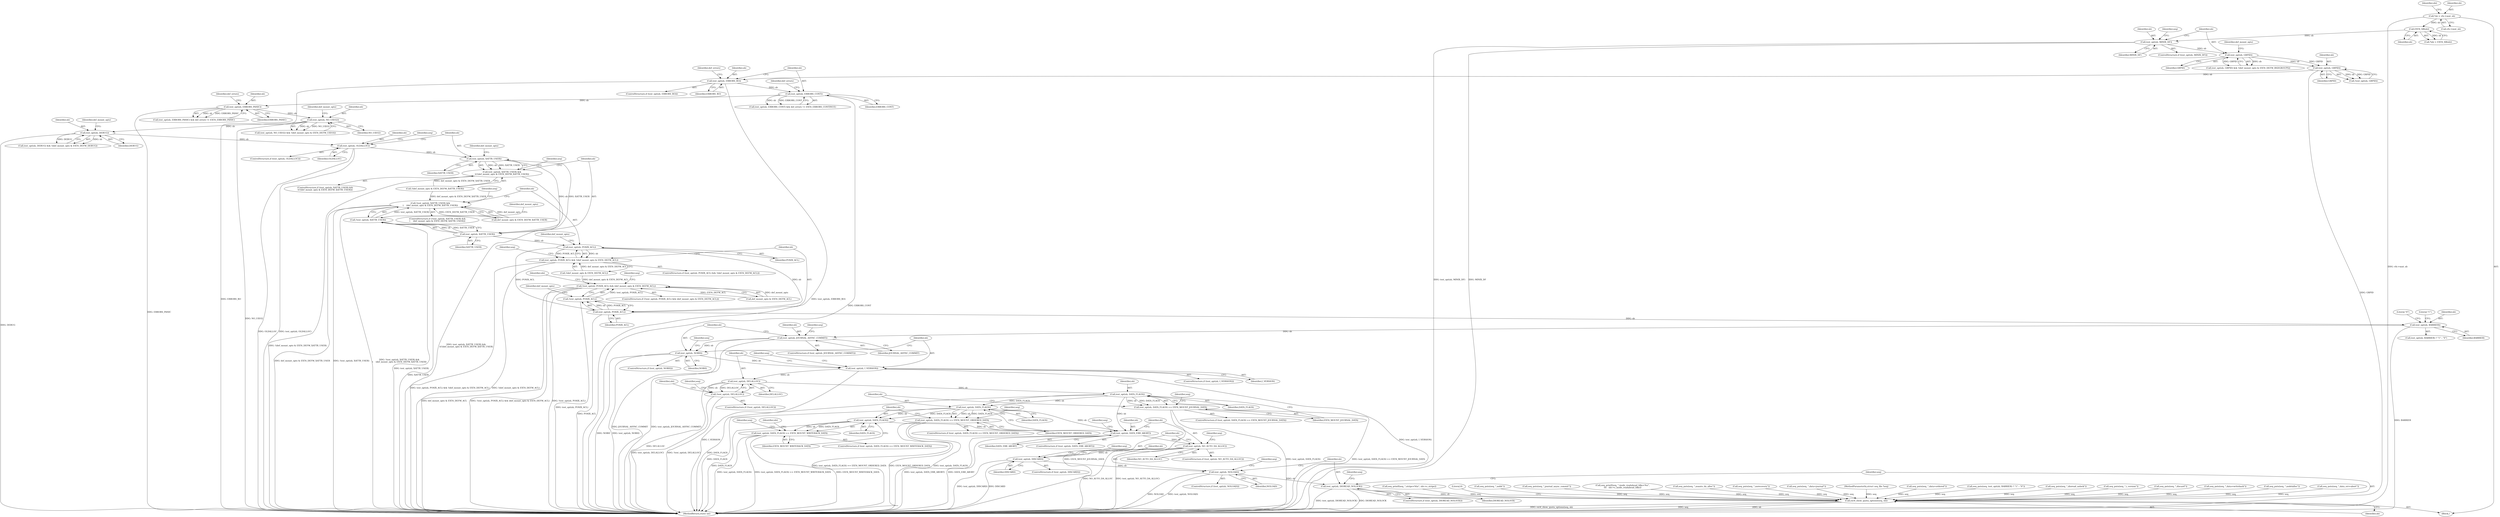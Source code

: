 digraph "0_linux_744692dc059845b2a3022119871846e74d4f6e11_18@pointer" {
"1000284" [label="(Call,test_opt(sb, OLDALLOC))"];
"1000273" [label="(Call,test_opt(sb, DEBUG))"];
"1000261" [label="(Call,test_opt(sb, NO_UID32))"];
"1000250" [label="(Call,test_opt(sb, ERRORS_PANIC))"];
"1000239" [label="(Call,test_opt(sb, ERRORS_CONT))"];
"1000221" [label="(Call,test_opt(sb, ERRORS_RO))"];
"1000171" [label="(Call,test_opt(sb, GRPID))"];
"1000158" [label="(Call,test_opt(sb, GRPID))"];
"1000150" [label="(Call,test_opt(sb, MINIX_DF))"];
"1000117" [label="(Call,EXT4_SB(sb))"];
"1000109" [label="(Call,*sb = vfs->mnt_sb)"];
"1000292" [label="(Call,test_opt(sb, XATTR_USER))"];
"1000291" [label="(Call,test_opt(sb, XATTR_USER) &&\n\t\t!(def_mount_opts & EXT4_DEFM_XATTR_USER))"];
"1000305" [label="(Call,test_opt(sb, XATTR_USER))"];
"1000304" [label="(Call,!test_opt(sb, XATTR_USER))"];
"1000303" [label="(Call,!test_opt(sb, XATTR_USER) &&\n\t    (def_mount_opts & EXT4_DEFM_XATTR_USER))"];
"1000317" [label="(Call,test_opt(sb, POSIX_ACL))"];
"1000316" [label="(Call,test_opt(sb, POSIX_ACL) && !(def_mount_opts & EXT4_DEFM_ACL))"];
"1000330" [label="(Call,test_opt(sb, POSIX_ACL))"];
"1000329" [label="(Call,!test_opt(sb, POSIX_ACL))"];
"1000328" [label="(Call,!test_opt(sb, POSIX_ACL) && (def_mount_opts & EXT4_DEFM_ACL))"];
"1000394" [label="(Call,test_opt(sb, BARRIER))"];
"1000400" [label="(Call,test_opt(sb, JOURNAL_ASYNC_COMMIT))"];
"1000407" [label="(Call,test_opt(sb, NOBH))"];
"1000414" [label="(Call,test_opt(sb, I_VERSION))"];
"1000422" [label="(Call,test_opt(sb, DELALLOC))"];
"1000421" [label="(Call,!test_opt(sb, DELALLOC))"];
"1000440" [label="(Call,test_opt(sb, DATA_FLAGS))"];
"1000439" [label="(Call,test_opt(sb, DATA_FLAGS) == EXT4_MOUNT_JOURNAL_DATA)"];
"1000450" [label="(Call,test_opt(sb, DATA_FLAGS))"];
"1000449" [label="(Call,test_opt(sb, DATA_FLAGS) == EXT4_MOUNT_ORDERED_DATA)"];
"1000460" [label="(Call,test_opt(sb, DATA_FLAGS))"];
"1000459" [label="(Call,test_opt(sb, DATA_FLAGS) == EXT4_MOUNT_WRITEBACK_DATA)"];
"1000480" [label="(Call,test_opt(sb, DATA_ERR_ABORT))"];
"1000487" [label="(Call,test_opt(sb, NO_AUTO_DA_ALLOC))"];
"1000494" [label="(Call,test_opt(sb, DISCARD))"];
"1000501" [label="(Call,test_opt(sb, NOLOAD))"];
"1000508" [label="(Call,test_opt(sb, DIOREAD_NOLOCK))"];
"1000514" [label="(Call,ext4_show_quota_options(seq, sb))"];
"1000241" [label="(Identifier,ERRORS_CONT)"];
"1000243" [label="(Identifier,def_errors)"];
"1000254" [label="(Identifier,def_errors)"];
"1000498" [label="(Identifier,seq)"];
"1000482" [label="(Identifier,DATA_ERR_ABORT)"];
"1000494" [label="(Call,test_opt(sb, DISCARD))"];
"1000170" [label="(Call,!test_opt(sb, GRPID))"];
"1000222" [label="(Identifier,sb)"];
"1000332" [label="(Identifier,POSIX_ACL)"];
"1000452" [label="(Identifier,DATA_FLAGS)"];
"1000284" [label="(Call,test_opt(sb, OLDALLOC))"];
"1000152" [label="(Identifier,MINIX_DF)"];
"1000322" [label="(Identifier,def_mount_opts)"];
"1000500" [label="(ControlStructure,if (test_opt(sb, NOLOAD)))"];
"1000118" [label="(Identifier,sb)"];
"1000432" [label="(Call,seq_printf(seq, \",stripe=%lu\", sbi->s_stripe))"];
"1000266" [label="(Identifier,def_mount_opts)"];
"1000481" [label="(Identifier,sb)"];
"1000249" [label="(Call,test_opt(sb, ERRORS_PANIC) && def_errors != EXT4_ERRORS_PANIC)"];
"1000495" [label="(Identifier,sb)"];
"1000262" [label="(Identifier,sb)"];
"1000442" [label="(Identifier,DATA_FLAGS)"];
"1000484" [label="(Identifier,seq)"];
"1000489" [label="(Identifier,NO_AUTO_DA_ALLOC)"];
"1000404" [label="(Identifier,seq)"];
"1000283" [label="(ControlStructure,if (test_opt(sb, OLDALLOC)))"];
"1000491" [label="(Identifier,seq)"];
"1000486" [label="(ControlStructure,if (test_opt(sb, NO_AUTO_DA_ALLOC)))"];
"1000331" [label="(Identifier,sb)"];
"1000487" [label="(Call,test_opt(sb, NO_AUTO_DA_ALLOC))"];
"1000507" [label="(ControlStructure,if (test_opt(sb, DIOREAD_NOLOCK)))"];
"1000171" [label="(Call,test_opt(sb, GRPID))"];
"1000463" [label="(Identifier,EXT4_MOUNT_WRITEBACK_DATA)"];
"1000278" [label="(Identifier,def_mount_opts)"];
"1000413" [label="(ControlStructure,if (test_opt(sb, I_VERSION)))"];
"1000518" [label="(Literal,0)"];
"1000149" [label="(ControlStructure,if (test_opt(sb, MINIX_DF)))"];
"1000516" [label="(Identifier,sb)"];
"1000455" [label="(Identifier,seq)"];
"1000410" [label="(Call,seq_puts(seq, \",nobh\"))"];
"1000305" [label="(Call,test_opt(sb, XATTR_USER))"];
"1000157" [label="(Call,test_opt(sb, GRPID) && !(def_mount_opts & EXT4_DEFM_BSDGROUPS))"];
"1000228" [label="(Identifier,def_errors)"];
"1000309" [label="(Identifier,def_mount_opts)"];
"1000337" [label="(Identifier,seq)"];
"1000422" [label="(Call,test_opt(sb, DELALLOC))"];
"1000317" [label="(Call,test_opt(sb, POSIX_ACL))"];
"1000333" [label="(Call,def_mount_opts & EXT4_DEFM_ACL)"];
"1000319" [label="(Identifier,POSIX_ACL)"];
"1000424" [label="(Identifier,DELALLOC)"];
"1000316" [label="(Call,test_opt(sb, POSIX_ACL) && !(def_mount_opts & EXT4_DEFM_ACL))"];
"1000292" [label="(Call,test_opt(sb, XATTR_USER))"];
"1000275" [label="(Identifier,DEBUG)"];
"1000328" [label="(Call,!test_opt(sb, POSIX_ACL) && (def_mount_opts & EXT4_DEFM_ACL))"];
"1000394" [label="(Call,test_opt(sb, BARRIER))"];
"1000445" [label="(Identifier,seq)"];
"1000465" [label="(Identifier,seq)"];
"1000450" [label="(Call,test_opt(sb, DATA_FLAGS))"];
"1000505" [label="(Identifier,seq)"];
"1000116" [label="(Identifier,sbi)"];
"1000403" [label="(Call,seq_puts(seq, \",journal_async_commit\"))"];
"1000329" [label="(Call,!test_opt(sb, POSIX_ACL))"];
"1000393" [label="(Call,test_opt(sb, BARRIER) ? \"1\" : \"0\")"];
"1000501" [label="(Call,test_opt(sb, NOLOAD))"];
"1000508" [label="(Call,test_opt(sb, DIOREAD_NOLOCK))"];
"1000303" [label="(Call,!test_opt(sb, XATTR_USER) &&\n\t    (def_mount_opts & EXT4_DEFM_XATTR_USER))"];
"1000173" [label="(Identifier,GRPID)"];
"1000325" [label="(Identifier,seq)"];
"1000398" [label="(Literal,\"0\")"];
"1000451" [label="(Identifier,sb)"];
"1000407" [label="(Call,test_opt(sb, NOBH))"];
"1000313" [label="(Identifier,seq)"];
"1000519" [label="(MethodReturn,static int)"];
"1000479" [label="(ControlStructure,if (test_opt(sb, DATA_ERR_ABORT)))"];
"1000509" [label="(Identifier,sb)"];
"1000470" [label="(Identifier,sbi)"];
"1000440" [label="(Call,test_opt(sb, DATA_FLAGS))"];
"1000459" [label="(Call,test_opt(sb, DATA_FLAGS) == EXT4_MOUNT_WRITEBACK_DATA)"];
"1000462" [label="(Identifier,DATA_FLAGS)"];
"1000334" [label="(Identifier,def_mount_opts)"];
"1000261" [label="(Call,test_opt(sb, NO_UID32))"];
"1000406" [label="(ControlStructure,if (test_opt(sb, NOBH)))"];
"1000473" [label="(Call,seq_printf(seq, \",inode_readahead_blks=%u\",\n\t\t\t   sbi->s_inode_readahead_blks))"];
"1000304" [label="(Call,!test_opt(sb, XATTR_USER))"];
"1000302" [label="(ControlStructure,if (!test_opt(sb, XATTR_USER) &&\n\t    (def_mount_opts & EXT4_DEFM_XATTR_USER)))"];
"1000490" [label="(Call,seq_puts(seq, \",noauto_da_alloc\"))"];
"1000438" [label="(ControlStructure,if (test_opt(sb, DATA_FLAGS) == EXT4_MOUNT_JOURNAL_DATA))"];
"1000308" [label="(Call,def_mount_opts & EXT4_DEFM_XATTR_USER)"];
"1000430" [label="(Identifier,sbi)"];
"1000285" [label="(Identifier,sb)"];
"1000291" [label="(Call,test_opt(sb, XATTR_USER) &&\n\t\t!(def_mount_opts & EXT4_DEFM_XATTR_USER))"];
"1000238" [label="(Call,test_opt(sb, ERRORS_CONT) && def_errors != EXT4_ERRORS_CONTINUE)"];
"1000250" [label="(Call,test_opt(sb, ERRORS_PANIC))"];
"1000117" [label="(Call,EXT4_SB(sb))"];
"1000504" [label="(Call,seq_puts(seq, \",norecovery\"))"];
"1000460" [label="(Call,test_opt(sb, DATA_FLAGS))"];
"1000172" [label="(Identifier,sb)"];
"1000441" [label="(Identifier,sb)"];
"1000260" [label="(Call,test_opt(sb, NO_UID32) && !(def_mount_opts & EXT4_DEFM_UID16))"];
"1000273" [label="(Call,test_opt(sb, DEBUG))"];
"1000397" [label="(Literal,\"1\")"];
"1000288" [label="(Identifier,seq)"];
"1000395" [label="(Identifier,sb)"];
"1000251" [label="(Identifier,sb)"];
"1000307" [label="(Identifier,XATTR_USER)"];
"1000318" [label="(Identifier,sb)"];
"1000414" [label="(Call,test_opt(sb, I_VERSION))"];
"1000493" [label="(ControlStructure,if (test_opt(sb, DISCARD)))"];
"1000480" [label="(Call,test_opt(sb, DATA_ERR_ABORT))"];
"1000458" [label="(ControlStructure,if (test_opt(sb, DATA_FLAGS) == EXT4_MOUNT_WRITEBACK_DATA))"];
"1000444" [label="(Call,seq_puts(seq, \",data=journal\"))"];
"1000158" [label="(Call,test_opt(sb, GRPID))"];
"1000426" [label="(Identifier,seq)"];
"1000418" [label="(Identifier,seq)"];
"1000154" [label="(Identifier,seq)"];
"1000103" [label="(MethodParameterIn,struct seq_file *seq)"];
"1000109" [label="(Call,*sb = vfs->mnt_sb)"];
"1000315" [label="(ControlStructure,if (test_opt(sb, POSIX_ACL) && !(def_mount_opts & EXT4_DEFM_ACL)))"];
"1000110" [label="(Identifier,sb)"];
"1000306" [label="(Identifier,sb)"];
"1000330" [label="(Call,test_opt(sb, POSIX_ACL))"];
"1000400" [label="(Call,test_opt(sb, JOURNAL_ASYNC_COMMIT))"];
"1000512" [label="(Identifier,seq)"];
"1000411" [label="(Identifier,seq)"];
"1000453" [label="(Identifier,EXT4_MOUNT_ORDERED_DATA)"];
"1000454" [label="(Call,seq_puts(seq, \",data=ordered\"))"];
"1000391" [label="(Call,seq_puts(seq, test_opt(sb, BARRIER) ? \"1\" : \"0\"))"];
"1000511" [label="(Call,seq_puts(seq, \",dioread_nolock\"))"];
"1000295" [label="(Call,!(def_mount_opts & EXT4_DEFM_XATTR_USER))"];
"1000423" [label="(Identifier,sb)"];
"1000417" [label="(Call,seq_puts(seq, \",i_version\"))"];
"1000420" [label="(ControlStructure,if (!test_opt(sb, DELALLOC)))"];
"1000220" [label="(ControlStructure,if (test_opt(sb, ERRORS_RO)))"];
"1000497" [label="(Call,seq_puts(seq, \",discard\"))"];
"1000239" [label="(Call,test_opt(sb, ERRORS_CONT))"];
"1000399" [label="(ControlStructure,if (test_opt(sb, JOURNAL_ASYNC_COMMIT)))"];
"1000297" [label="(Identifier,def_mount_opts)"];
"1000272" [label="(Call,test_opt(sb, DEBUG) && !(def_mount_opts & EXT4_DEFM_DEBUG))"];
"1000290" [label="(ControlStructure,if (test_opt(sb, XATTR_USER) &&\n\t\t!(def_mount_opts & EXT4_DEFM_XATTR_USER)))"];
"1000300" [label="(Identifier,seq)"];
"1000401" [label="(Identifier,sb)"];
"1000223" [label="(Identifier,ERRORS_RO)"];
"1000263" [label="(Identifier,NO_UID32)"];
"1000415" [label="(Identifier,sb)"];
"1000274" [label="(Identifier,sb)"];
"1000293" [label="(Identifier,sb)"];
"1000111" [label="(Call,vfs->mnt_sb)"];
"1000448" [label="(ControlStructure,if (test_opt(sb, DATA_FLAGS) == EXT4_MOUNT_ORDERED_DATA))"];
"1000327" [label="(ControlStructure,if (!test_opt(sb, POSIX_ACL) && (def_mount_opts & EXT4_DEFM_ACL)))"];
"1000160" [label="(Identifier,GRPID)"];
"1000488" [label="(Identifier,sb)"];
"1000496" [label="(Identifier,DISCARD)"];
"1000464" [label="(Call,seq_puts(seq, \",data=writeback\"))"];
"1000286" [label="(Identifier,OLDALLOC)"];
"1000252" [label="(Identifier,ERRORS_PANIC)"];
"1000514" [label="(Call,ext4_show_quota_options(seq, sb))"];
"1000502" [label="(Identifier,sb)"];
"1000408" [label="(Identifier,sb)"];
"1000461" [label="(Identifier,sb)"];
"1000221" [label="(Call,test_opt(sb, ERRORS_RO))"];
"1000294" [label="(Identifier,XATTR_USER)"];
"1000425" [label="(Call,seq_puts(seq, \",nodelalloc\"))"];
"1000151" [label="(Identifier,sb)"];
"1000342" [label="(Identifier,sbi)"];
"1000150" [label="(Call,test_opt(sb, MINIX_DF))"];
"1000503" [label="(Identifier,NOLOAD)"];
"1000115" [label="(Call,*sbi = EXT4_SB(sb))"];
"1000240" [label="(Identifier,sb)"];
"1000396" [label="(Identifier,BARRIER)"];
"1000449" [label="(Call,test_opt(sb, DATA_FLAGS) == EXT4_MOUNT_ORDERED_DATA)"];
"1000510" [label="(Identifier,DIOREAD_NOLOCK)"];
"1000402" [label="(Identifier,JOURNAL_ASYNC_COMMIT)"];
"1000416" [label="(Identifier,I_VERSION)"];
"1000483" [label="(Call,seq_puts(seq, \",data_err=abort\"))"];
"1000105" [label="(Block,)"];
"1000439" [label="(Call,test_opt(sb, DATA_FLAGS) == EXT4_MOUNT_JOURNAL_DATA)"];
"1000515" [label="(Identifier,seq)"];
"1000409" [label="(Identifier,NOBH)"];
"1000421" [label="(Call,!test_opt(sb, DELALLOC))"];
"1000320" [label="(Call,!(def_mount_opts & EXT4_DEFM_ACL))"];
"1000159" [label="(Identifier,sb)"];
"1000443" [label="(Identifier,EXT4_MOUNT_JOURNAL_DATA)"];
"1000163" [label="(Identifier,def_mount_opts)"];
"1000284" -> "1000283"  [label="AST: "];
"1000284" -> "1000286"  [label="CFG: "];
"1000285" -> "1000284"  [label="AST: "];
"1000286" -> "1000284"  [label="AST: "];
"1000288" -> "1000284"  [label="CFG: "];
"1000293" -> "1000284"  [label="CFG: "];
"1000284" -> "1000519"  [label="DDG: OLDALLOC"];
"1000284" -> "1000519"  [label="DDG: test_opt(sb, OLDALLOC)"];
"1000273" -> "1000284"  [label="DDG: sb"];
"1000284" -> "1000292"  [label="DDG: sb"];
"1000273" -> "1000272"  [label="AST: "];
"1000273" -> "1000275"  [label="CFG: "];
"1000274" -> "1000273"  [label="AST: "];
"1000275" -> "1000273"  [label="AST: "];
"1000278" -> "1000273"  [label="CFG: "];
"1000272" -> "1000273"  [label="CFG: "];
"1000273" -> "1000519"  [label="DDG: DEBUG"];
"1000273" -> "1000272"  [label="DDG: sb"];
"1000273" -> "1000272"  [label="DDG: DEBUG"];
"1000261" -> "1000273"  [label="DDG: sb"];
"1000261" -> "1000260"  [label="AST: "];
"1000261" -> "1000263"  [label="CFG: "];
"1000262" -> "1000261"  [label="AST: "];
"1000263" -> "1000261"  [label="AST: "];
"1000266" -> "1000261"  [label="CFG: "];
"1000260" -> "1000261"  [label="CFG: "];
"1000261" -> "1000519"  [label="DDG: NO_UID32"];
"1000261" -> "1000260"  [label="DDG: sb"];
"1000261" -> "1000260"  [label="DDG: NO_UID32"];
"1000250" -> "1000261"  [label="DDG: sb"];
"1000250" -> "1000249"  [label="AST: "];
"1000250" -> "1000252"  [label="CFG: "];
"1000251" -> "1000250"  [label="AST: "];
"1000252" -> "1000250"  [label="AST: "];
"1000254" -> "1000250"  [label="CFG: "];
"1000249" -> "1000250"  [label="CFG: "];
"1000250" -> "1000519"  [label="DDG: ERRORS_PANIC"];
"1000250" -> "1000249"  [label="DDG: sb"];
"1000250" -> "1000249"  [label="DDG: ERRORS_PANIC"];
"1000239" -> "1000250"  [label="DDG: sb"];
"1000239" -> "1000238"  [label="AST: "];
"1000239" -> "1000241"  [label="CFG: "];
"1000240" -> "1000239"  [label="AST: "];
"1000241" -> "1000239"  [label="AST: "];
"1000243" -> "1000239"  [label="CFG: "];
"1000238" -> "1000239"  [label="CFG: "];
"1000239" -> "1000519"  [label="DDG: ERRORS_CONT"];
"1000239" -> "1000238"  [label="DDG: sb"];
"1000239" -> "1000238"  [label="DDG: ERRORS_CONT"];
"1000221" -> "1000239"  [label="DDG: sb"];
"1000221" -> "1000220"  [label="AST: "];
"1000221" -> "1000223"  [label="CFG: "];
"1000222" -> "1000221"  [label="AST: "];
"1000223" -> "1000221"  [label="AST: "];
"1000228" -> "1000221"  [label="CFG: "];
"1000240" -> "1000221"  [label="CFG: "];
"1000221" -> "1000519"  [label="DDG: test_opt(sb, ERRORS_RO)"];
"1000221" -> "1000519"  [label="DDG: ERRORS_RO"];
"1000171" -> "1000221"  [label="DDG: sb"];
"1000171" -> "1000170"  [label="AST: "];
"1000171" -> "1000173"  [label="CFG: "];
"1000172" -> "1000171"  [label="AST: "];
"1000173" -> "1000171"  [label="AST: "];
"1000170" -> "1000171"  [label="CFG: "];
"1000171" -> "1000519"  [label="DDG: GRPID"];
"1000171" -> "1000170"  [label="DDG: sb"];
"1000171" -> "1000170"  [label="DDG: GRPID"];
"1000158" -> "1000171"  [label="DDG: sb"];
"1000158" -> "1000171"  [label="DDG: GRPID"];
"1000158" -> "1000157"  [label="AST: "];
"1000158" -> "1000160"  [label="CFG: "];
"1000159" -> "1000158"  [label="AST: "];
"1000160" -> "1000158"  [label="AST: "];
"1000163" -> "1000158"  [label="CFG: "];
"1000157" -> "1000158"  [label="CFG: "];
"1000158" -> "1000157"  [label="DDG: sb"];
"1000158" -> "1000157"  [label="DDG: GRPID"];
"1000150" -> "1000158"  [label="DDG: sb"];
"1000150" -> "1000149"  [label="AST: "];
"1000150" -> "1000152"  [label="CFG: "];
"1000151" -> "1000150"  [label="AST: "];
"1000152" -> "1000150"  [label="AST: "];
"1000154" -> "1000150"  [label="CFG: "];
"1000159" -> "1000150"  [label="CFG: "];
"1000150" -> "1000519"  [label="DDG: MINIX_DF"];
"1000150" -> "1000519"  [label="DDG: test_opt(sb, MINIX_DF)"];
"1000117" -> "1000150"  [label="DDG: sb"];
"1000117" -> "1000115"  [label="AST: "];
"1000117" -> "1000118"  [label="CFG: "];
"1000118" -> "1000117"  [label="AST: "];
"1000115" -> "1000117"  [label="CFG: "];
"1000117" -> "1000115"  [label="DDG: sb"];
"1000109" -> "1000117"  [label="DDG: sb"];
"1000109" -> "1000105"  [label="AST: "];
"1000109" -> "1000111"  [label="CFG: "];
"1000110" -> "1000109"  [label="AST: "];
"1000111" -> "1000109"  [label="AST: "];
"1000116" -> "1000109"  [label="CFG: "];
"1000109" -> "1000519"  [label="DDG: vfs->mnt_sb"];
"1000292" -> "1000291"  [label="AST: "];
"1000292" -> "1000294"  [label="CFG: "];
"1000293" -> "1000292"  [label="AST: "];
"1000294" -> "1000292"  [label="AST: "];
"1000297" -> "1000292"  [label="CFG: "];
"1000291" -> "1000292"  [label="CFG: "];
"1000292" -> "1000291"  [label="DDG: sb"];
"1000292" -> "1000291"  [label="DDG: XATTR_USER"];
"1000292" -> "1000305"  [label="DDG: sb"];
"1000292" -> "1000305"  [label="DDG: XATTR_USER"];
"1000291" -> "1000290"  [label="AST: "];
"1000291" -> "1000295"  [label="CFG: "];
"1000295" -> "1000291"  [label="AST: "];
"1000300" -> "1000291"  [label="CFG: "];
"1000306" -> "1000291"  [label="CFG: "];
"1000291" -> "1000519"  [label="DDG: test_opt(sb, XATTR_USER) &&\n\t\t!(def_mount_opts & EXT4_DEFM_XATTR_USER)"];
"1000291" -> "1000519"  [label="DDG: !(def_mount_opts & EXT4_DEFM_XATTR_USER)"];
"1000295" -> "1000291"  [label="DDG: def_mount_opts & EXT4_DEFM_XATTR_USER"];
"1000305" -> "1000304"  [label="AST: "];
"1000305" -> "1000307"  [label="CFG: "];
"1000306" -> "1000305"  [label="AST: "];
"1000307" -> "1000305"  [label="AST: "];
"1000304" -> "1000305"  [label="CFG: "];
"1000305" -> "1000519"  [label="DDG: XATTR_USER"];
"1000305" -> "1000304"  [label="DDG: sb"];
"1000305" -> "1000304"  [label="DDG: XATTR_USER"];
"1000305" -> "1000317"  [label="DDG: sb"];
"1000304" -> "1000303"  [label="AST: "];
"1000309" -> "1000304"  [label="CFG: "];
"1000303" -> "1000304"  [label="CFG: "];
"1000304" -> "1000519"  [label="DDG: test_opt(sb, XATTR_USER)"];
"1000304" -> "1000303"  [label="DDG: test_opt(sb, XATTR_USER)"];
"1000303" -> "1000302"  [label="AST: "];
"1000303" -> "1000308"  [label="CFG: "];
"1000308" -> "1000303"  [label="AST: "];
"1000313" -> "1000303"  [label="CFG: "];
"1000318" -> "1000303"  [label="CFG: "];
"1000303" -> "1000519"  [label="DDG: !test_opt(sb, XATTR_USER)"];
"1000303" -> "1000519"  [label="DDG: !test_opt(sb, XATTR_USER) &&\n\t    (def_mount_opts & EXT4_DEFM_XATTR_USER)"];
"1000303" -> "1000519"  [label="DDG: def_mount_opts & EXT4_DEFM_XATTR_USER"];
"1000308" -> "1000303"  [label="DDG: def_mount_opts"];
"1000308" -> "1000303"  [label="DDG: EXT4_DEFM_XATTR_USER"];
"1000295" -> "1000303"  [label="DDG: def_mount_opts & EXT4_DEFM_XATTR_USER"];
"1000317" -> "1000316"  [label="AST: "];
"1000317" -> "1000319"  [label="CFG: "];
"1000318" -> "1000317"  [label="AST: "];
"1000319" -> "1000317"  [label="AST: "];
"1000322" -> "1000317"  [label="CFG: "];
"1000316" -> "1000317"  [label="CFG: "];
"1000317" -> "1000316"  [label="DDG: sb"];
"1000317" -> "1000316"  [label="DDG: POSIX_ACL"];
"1000317" -> "1000330"  [label="DDG: sb"];
"1000317" -> "1000330"  [label="DDG: POSIX_ACL"];
"1000316" -> "1000315"  [label="AST: "];
"1000316" -> "1000320"  [label="CFG: "];
"1000320" -> "1000316"  [label="AST: "];
"1000325" -> "1000316"  [label="CFG: "];
"1000331" -> "1000316"  [label="CFG: "];
"1000316" -> "1000519"  [label="DDG: test_opt(sb, POSIX_ACL) && !(def_mount_opts & EXT4_DEFM_ACL)"];
"1000316" -> "1000519"  [label="DDG: !(def_mount_opts & EXT4_DEFM_ACL)"];
"1000320" -> "1000316"  [label="DDG: def_mount_opts & EXT4_DEFM_ACL"];
"1000330" -> "1000329"  [label="AST: "];
"1000330" -> "1000332"  [label="CFG: "];
"1000331" -> "1000330"  [label="AST: "];
"1000332" -> "1000330"  [label="AST: "];
"1000329" -> "1000330"  [label="CFG: "];
"1000330" -> "1000519"  [label="DDG: POSIX_ACL"];
"1000330" -> "1000329"  [label="DDG: sb"];
"1000330" -> "1000329"  [label="DDG: POSIX_ACL"];
"1000330" -> "1000394"  [label="DDG: sb"];
"1000329" -> "1000328"  [label="AST: "];
"1000334" -> "1000329"  [label="CFG: "];
"1000328" -> "1000329"  [label="CFG: "];
"1000329" -> "1000519"  [label="DDG: test_opt(sb, POSIX_ACL)"];
"1000329" -> "1000328"  [label="DDG: test_opt(sb, POSIX_ACL)"];
"1000328" -> "1000327"  [label="AST: "];
"1000328" -> "1000333"  [label="CFG: "];
"1000333" -> "1000328"  [label="AST: "];
"1000337" -> "1000328"  [label="CFG: "];
"1000342" -> "1000328"  [label="CFG: "];
"1000328" -> "1000519"  [label="DDG: def_mount_opts & EXT4_DEFM_ACL"];
"1000328" -> "1000519"  [label="DDG: !test_opt(sb, POSIX_ACL) && (def_mount_opts & EXT4_DEFM_ACL)"];
"1000328" -> "1000519"  [label="DDG: !test_opt(sb, POSIX_ACL)"];
"1000320" -> "1000328"  [label="DDG: def_mount_opts & EXT4_DEFM_ACL"];
"1000333" -> "1000328"  [label="DDG: def_mount_opts"];
"1000333" -> "1000328"  [label="DDG: EXT4_DEFM_ACL"];
"1000394" -> "1000393"  [label="AST: "];
"1000394" -> "1000396"  [label="CFG: "];
"1000395" -> "1000394"  [label="AST: "];
"1000396" -> "1000394"  [label="AST: "];
"1000397" -> "1000394"  [label="CFG: "];
"1000398" -> "1000394"  [label="CFG: "];
"1000394" -> "1000519"  [label="DDG: BARRIER"];
"1000394" -> "1000400"  [label="DDG: sb"];
"1000400" -> "1000399"  [label="AST: "];
"1000400" -> "1000402"  [label="CFG: "];
"1000401" -> "1000400"  [label="AST: "];
"1000402" -> "1000400"  [label="AST: "];
"1000404" -> "1000400"  [label="CFG: "];
"1000408" -> "1000400"  [label="CFG: "];
"1000400" -> "1000519"  [label="DDG: JOURNAL_ASYNC_COMMIT"];
"1000400" -> "1000519"  [label="DDG: test_opt(sb, JOURNAL_ASYNC_COMMIT)"];
"1000400" -> "1000407"  [label="DDG: sb"];
"1000407" -> "1000406"  [label="AST: "];
"1000407" -> "1000409"  [label="CFG: "];
"1000408" -> "1000407"  [label="AST: "];
"1000409" -> "1000407"  [label="AST: "];
"1000411" -> "1000407"  [label="CFG: "];
"1000415" -> "1000407"  [label="CFG: "];
"1000407" -> "1000519"  [label="DDG: NOBH"];
"1000407" -> "1000519"  [label="DDG: test_opt(sb, NOBH)"];
"1000407" -> "1000414"  [label="DDG: sb"];
"1000414" -> "1000413"  [label="AST: "];
"1000414" -> "1000416"  [label="CFG: "];
"1000415" -> "1000414"  [label="AST: "];
"1000416" -> "1000414"  [label="AST: "];
"1000418" -> "1000414"  [label="CFG: "];
"1000423" -> "1000414"  [label="CFG: "];
"1000414" -> "1000519"  [label="DDG: test_opt(sb, I_VERSION)"];
"1000414" -> "1000519"  [label="DDG: I_VERSION"];
"1000414" -> "1000422"  [label="DDG: sb"];
"1000422" -> "1000421"  [label="AST: "];
"1000422" -> "1000424"  [label="CFG: "];
"1000423" -> "1000422"  [label="AST: "];
"1000424" -> "1000422"  [label="AST: "];
"1000421" -> "1000422"  [label="CFG: "];
"1000422" -> "1000519"  [label="DDG: DELALLOC"];
"1000422" -> "1000421"  [label="DDG: sb"];
"1000422" -> "1000421"  [label="DDG: DELALLOC"];
"1000422" -> "1000440"  [label="DDG: sb"];
"1000421" -> "1000420"  [label="AST: "];
"1000426" -> "1000421"  [label="CFG: "];
"1000430" -> "1000421"  [label="CFG: "];
"1000421" -> "1000519"  [label="DDG: test_opt(sb, DELALLOC)"];
"1000421" -> "1000519"  [label="DDG: !test_opt(sb, DELALLOC)"];
"1000440" -> "1000439"  [label="AST: "];
"1000440" -> "1000442"  [label="CFG: "];
"1000441" -> "1000440"  [label="AST: "];
"1000442" -> "1000440"  [label="AST: "];
"1000443" -> "1000440"  [label="CFG: "];
"1000440" -> "1000519"  [label="DDG: DATA_FLAGS"];
"1000440" -> "1000439"  [label="DDG: sb"];
"1000440" -> "1000439"  [label="DDG: DATA_FLAGS"];
"1000440" -> "1000450"  [label="DDG: sb"];
"1000440" -> "1000450"  [label="DDG: DATA_FLAGS"];
"1000440" -> "1000480"  [label="DDG: sb"];
"1000439" -> "1000438"  [label="AST: "];
"1000439" -> "1000443"  [label="CFG: "];
"1000443" -> "1000439"  [label="AST: "];
"1000445" -> "1000439"  [label="CFG: "];
"1000451" -> "1000439"  [label="CFG: "];
"1000439" -> "1000519"  [label="DDG: EXT4_MOUNT_JOURNAL_DATA"];
"1000439" -> "1000519"  [label="DDG: test_opt(sb, DATA_FLAGS)"];
"1000439" -> "1000519"  [label="DDG: test_opt(sb, DATA_FLAGS) == EXT4_MOUNT_JOURNAL_DATA"];
"1000450" -> "1000449"  [label="AST: "];
"1000450" -> "1000452"  [label="CFG: "];
"1000451" -> "1000450"  [label="AST: "];
"1000452" -> "1000450"  [label="AST: "];
"1000453" -> "1000450"  [label="CFG: "];
"1000450" -> "1000519"  [label="DDG: DATA_FLAGS"];
"1000450" -> "1000449"  [label="DDG: sb"];
"1000450" -> "1000449"  [label="DDG: DATA_FLAGS"];
"1000450" -> "1000460"  [label="DDG: sb"];
"1000450" -> "1000460"  [label="DDG: DATA_FLAGS"];
"1000450" -> "1000480"  [label="DDG: sb"];
"1000449" -> "1000448"  [label="AST: "];
"1000449" -> "1000453"  [label="CFG: "];
"1000453" -> "1000449"  [label="AST: "];
"1000455" -> "1000449"  [label="CFG: "];
"1000461" -> "1000449"  [label="CFG: "];
"1000449" -> "1000519"  [label="DDG: test_opt(sb, DATA_FLAGS)"];
"1000449" -> "1000519"  [label="DDG: test_opt(sb, DATA_FLAGS) == EXT4_MOUNT_ORDERED_DATA"];
"1000449" -> "1000519"  [label="DDG: EXT4_MOUNT_ORDERED_DATA"];
"1000460" -> "1000459"  [label="AST: "];
"1000460" -> "1000462"  [label="CFG: "];
"1000461" -> "1000460"  [label="AST: "];
"1000462" -> "1000460"  [label="AST: "];
"1000463" -> "1000460"  [label="CFG: "];
"1000460" -> "1000519"  [label="DDG: DATA_FLAGS"];
"1000460" -> "1000459"  [label="DDG: sb"];
"1000460" -> "1000459"  [label="DDG: DATA_FLAGS"];
"1000460" -> "1000480"  [label="DDG: sb"];
"1000459" -> "1000458"  [label="AST: "];
"1000459" -> "1000463"  [label="CFG: "];
"1000463" -> "1000459"  [label="AST: "];
"1000465" -> "1000459"  [label="CFG: "];
"1000470" -> "1000459"  [label="CFG: "];
"1000459" -> "1000519"  [label="DDG: test_opt(sb, DATA_FLAGS)"];
"1000459" -> "1000519"  [label="DDG: test_opt(sb, DATA_FLAGS) == EXT4_MOUNT_WRITEBACK_DATA"];
"1000459" -> "1000519"  [label="DDG: EXT4_MOUNT_WRITEBACK_DATA"];
"1000480" -> "1000479"  [label="AST: "];
"1000480" -> "1000482"  [label="CFG: "];
"1000481" -> "1000480"  [label="AST: "];
"1000482" -> "1000480"  [label="AST: "];
"1000484" -> "1000480"  [label="CFG: "];
"1000488" -> "1000480"  [label="CFG: "];
"1000480" -> "1000519"  [label="DDG: test_opt(sb, DATA_ERR_ABORT)"];
"1000480" -> "1000519"  [label="DDG: DATA_ERR_ABORT"];
"1000480" -> "1000487"  [label="DDG: sb"];
"1000487" -> "1000486"  [label="AST: "];
"1000487" -> "1000489"  [label="CFG: "];
"1000488" -> "1000487"  [label="AST: "];
"1000489" -> "1000487"  [label="AST: "];
"1000491" -> "1000487"  [label="CFG: "];
"1000495" -> "1000487"  [label="CFG: "];
"1000487" -> "1000519"  [label="DDG: NO_AUTO_DA_ALLOC"];
"1000487" -> "1000519"  [label="DDG: test_opt(sb, NO_AUTO_DA_ALLOC)"];
"1000487" -> "1000494"  [label="DDG: sb"];
"1000494" -> "1000493"  [label="AST: "];
"1000494" -> "1000496"  [label="CFG: "];
"1000495" -> "1000494"  [label="AST: "];
"1000496" -> "1000494"  [label="AST: "];
"1000498" -> "1000494"  [label="CFG: "];
"1000502" -> "1000494"  [label="CFG: "];
"1000494" -> "1000519"  [label="DDG: test_opt(sb, DISCARD)"];
"1000494" -> "1000519"  [label="DDG: DISCARD"];
"1000494" -> "1000501"  [label="DDG: sb"];
"1000501" -> "1000500"  [label="AST: "];
"1000501" -> "1000503"  [label="CFG: "];
"1000502" -> "1000501"  [label="AST: "];
"1000503" -> "1000501"  [label="AST: "];
"1000505" -> "1000501"  [label="CFG: "];
"1000509" -> "1000501"  [label="CFG: "];
"1000501" -> "1000519"  [label="DDG: NOLOAD"];
"1000501" -> "1000519"  [label="DDG: test_opt(sb, NOLOAD)"];
"1000501" -> "1000508"  [label="DDG: sb"];
"1000508" -> "1000507"  [label="AST: "];
"1000508" -> "1000510"  [label="CFG: "];
"1000509" -> "1000508"  [label="AST: "];
"1000510" -> "1000508"  [label="AST: "];
"1000512" -> "1000508"  [label="CFG: "];
"1000515" -> "1000508"  [label="CFG: "];
"1000508" -> "1000519"  [label="DDG: DIOREAD_NOLOCK"];
"1000508" -> "1000519"  [label="DDG: test_opt(sb, DIOREAD_NOLOCK)"];
"1000508" -> "1000514"  [label="DDG: sb"];
"1000514" -> "1000105"  [label="AST: "];
"1000514" -> "1000516"  [label="CFG: "];
"1000515" -> "1000514"  [label="AST: "];
"1000516" -> "1000514"  [label="AST: "];
"1000518" -> "1000514"  [label="CFG: "];
"1000514" -> "1000519"  [label="DDG: ext4_show_quota_options(seq, sb)"];
"1000514" -> "1000519"  [label="DDG: seq"];
"1000514" -> "1000519"  [label="DDG: sb"];
"1000454" -> "1000514"  [label="DDG: seq"];
"1000497" -> "1000514"  [label="DDG: seq"];
"1000391" -> "1000514"  [label="DDG: seq"];
"1000403" -> "1000514"  [label="DDG: seq"];
"1000473" -> "1000514"  [label="DDG: seq"];
"1000490" -> "1000514"  [label="DDG: seq"];
"1000444" -> "1000514"  [label="DDG: seq"];
"1000504" -> "1000514"  [label="DDG: seq"];
"1000511" -> "1000514"  [label="DDG: seq"];
"1000483" -> "1000514"  [label="DDG: seq"];
"1000410" -> "1000514"  [label="DDG: seq"];
"1000464" -> "1000514"  [label="DDG: seq"];
"1000425" -> "1000514"  [label="DDG: seq"];
"1000417" -> "1000514"  [label="DDG: seq"];
"1000432" -> "1000514"  [label="DDG: seq"];
"1000103" -> "1000514"  [label="DDG: seq"];
}
